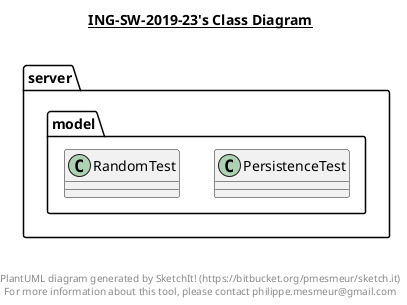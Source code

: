 @startuml

title __ING-SW-2019-23's Class Diagram__\n

  namespace server.model {
    class server.model.PersistenceTest {
    }
  }
  

  namespace server.model {
    class server.model.RandomTest {
    }
  }
  



right footer


PlantUML diagram generated by SketchIt! (https://bitbucket.org/pmesmeur/sketch.it)
For more information about this tool, please contact philippe.mesmeur@gmail.com
endfooter

@enduml
